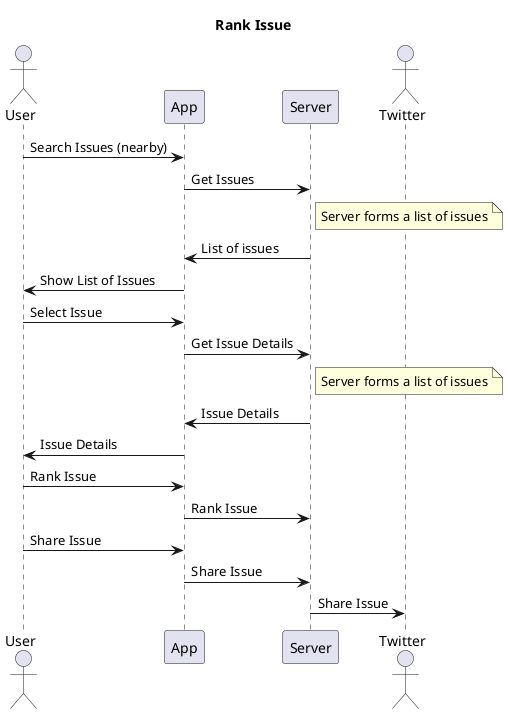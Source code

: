 @startuml

title Rank Issue

actor User
participant App
participant Server
actor Twitter

User->App: Search Issues (nearby)
App->Server: Get Issues
note right of Server: Server forms a list of issues
Server->App: List of issues
App->User: Show List of Issues
User->App: Select Issue
App->Server: Get Issue Details
note right of Server: Server forms a list of issues
Server->App: Issue Details
App->User: Issue Details
User->App: Rank Issue
App->Server: Rank Issue
User->App: Share Issue
App->Server: Share Issue
Server->Twitter: Share Issue

@enduml
